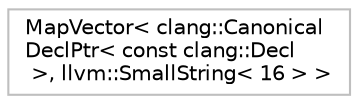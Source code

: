 digraph "Graphical Class Hierarchy"
{
 // LATEX_PDF_SIZE
  bgcolor="transparent";
  edge [fontname="Helvetica",fontsize="10",labelfontname="Helvetica",labelfontsize="10"];
  node [fontname="Helvetica",fontsize="10",shape=record];
  rankdir="LR";
  Node0 [label="MapVector\< clang::Canonical\lDeclPtr\< const clang::Decl\l \>, llvm::SmallString\< 16 \> \>",height=0.2,width=0.4,color="grey75",tooltip=" "];
}
